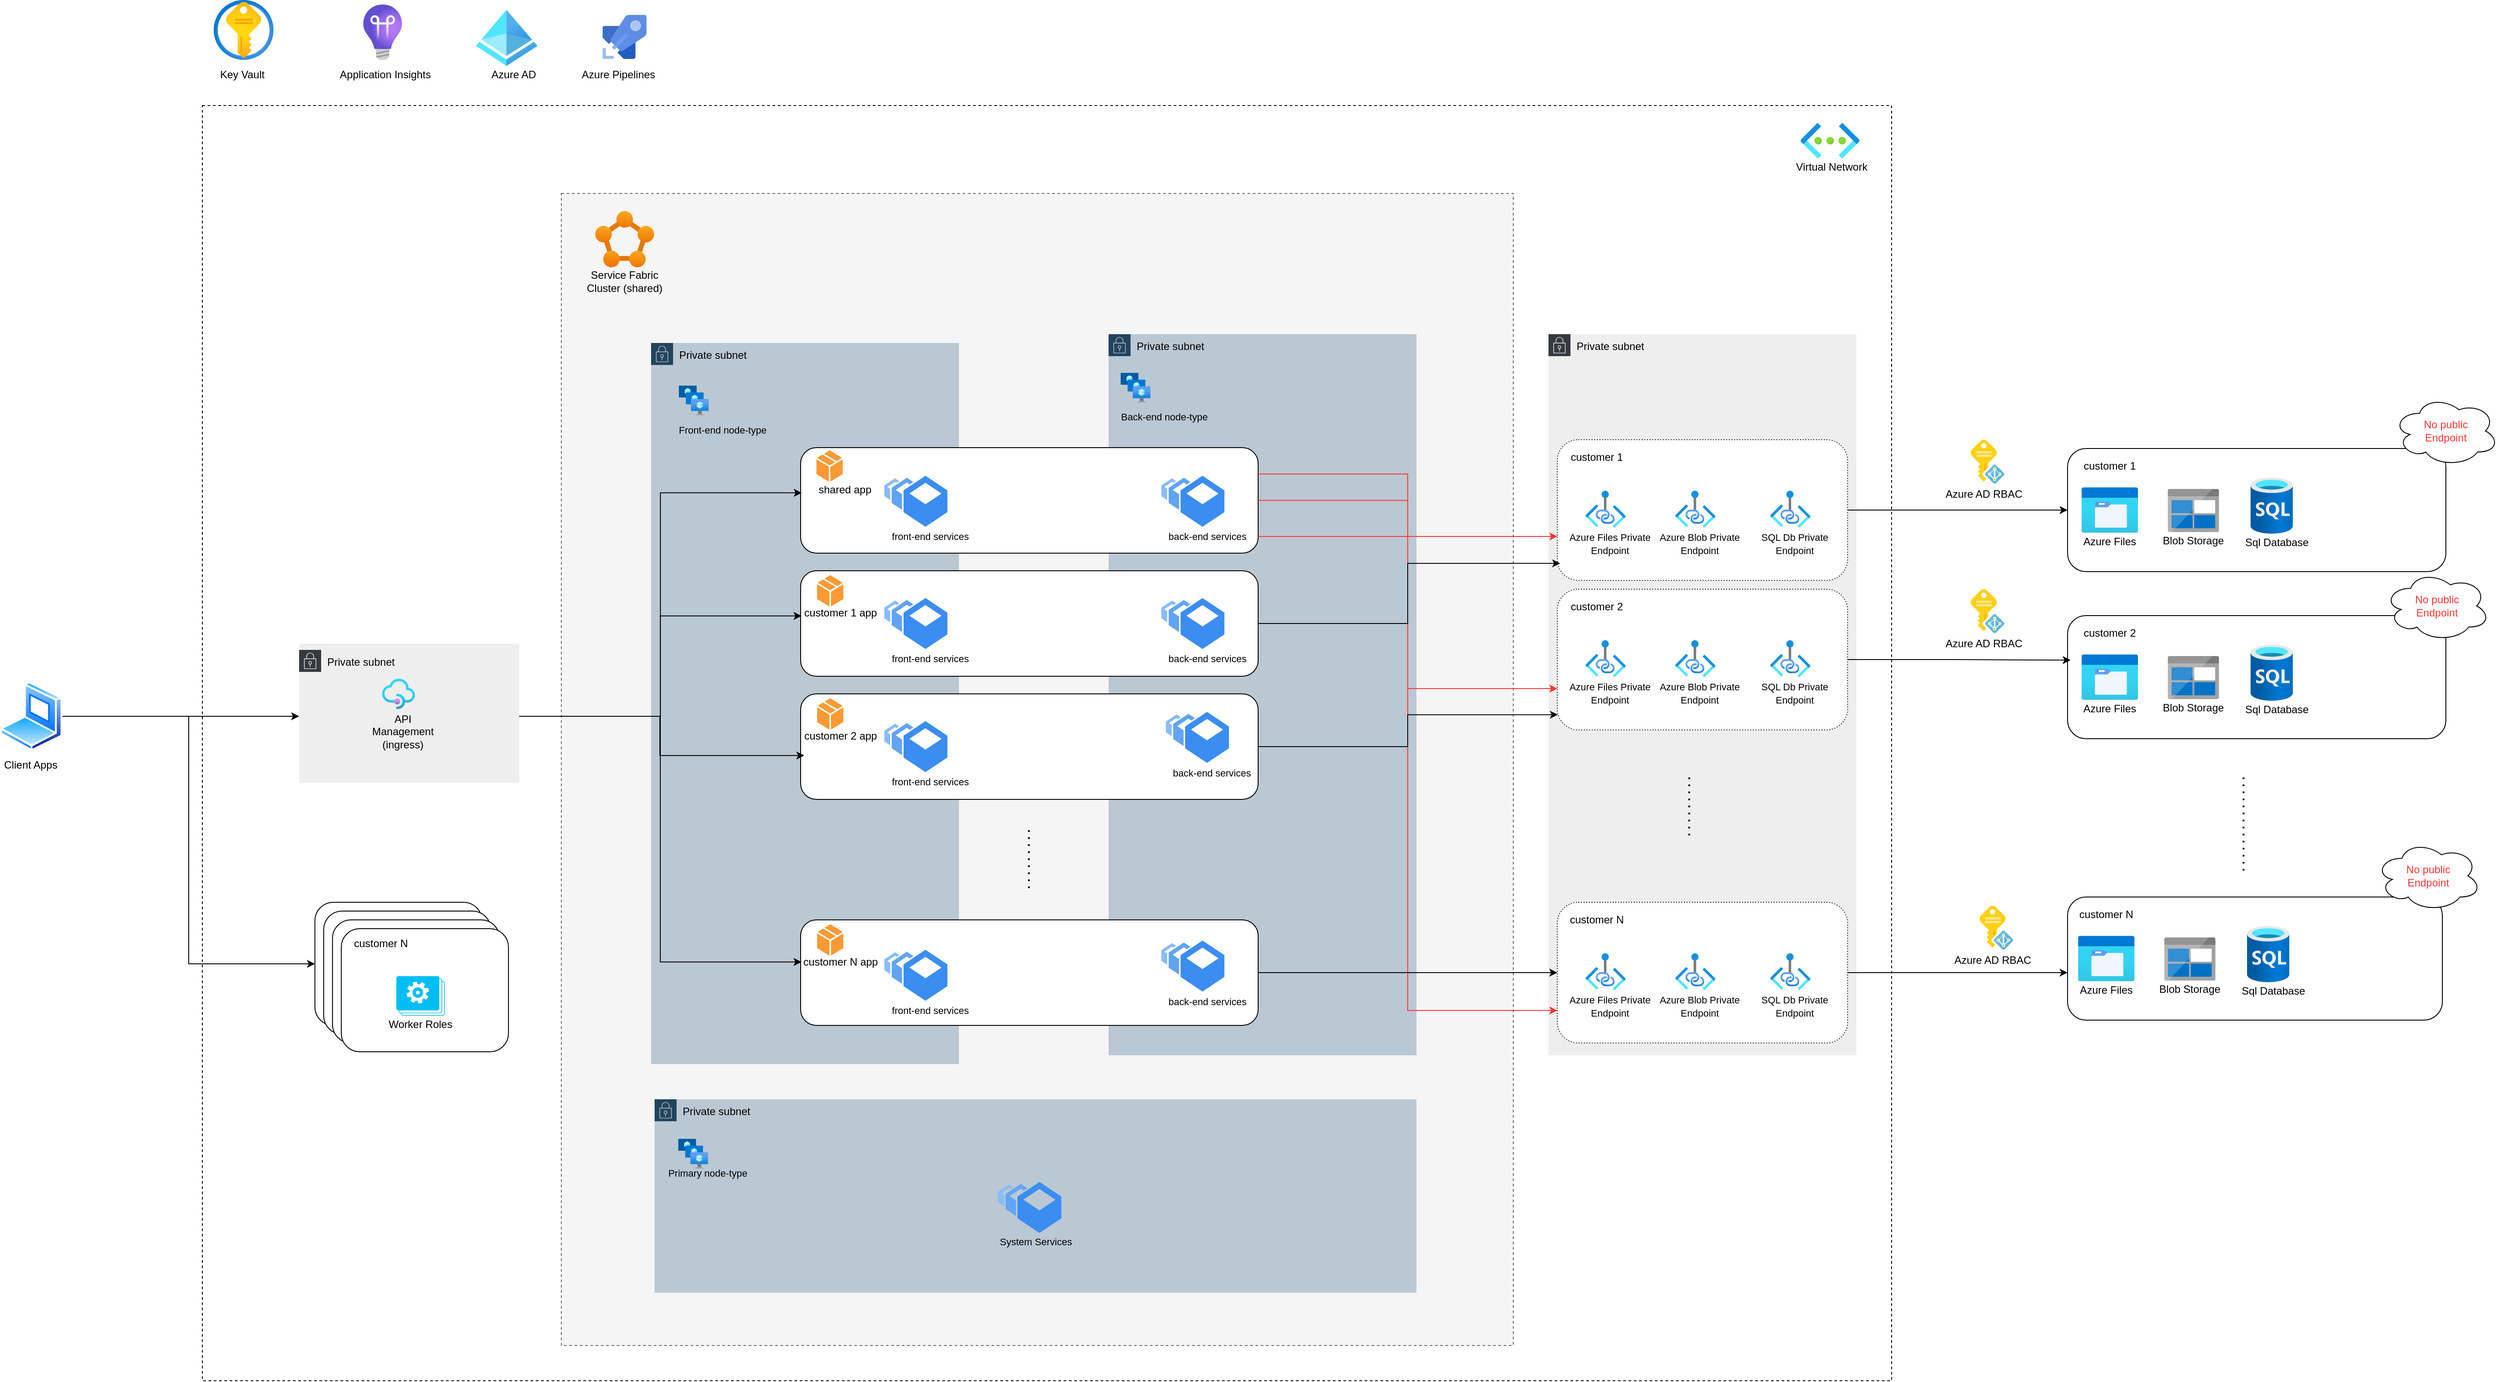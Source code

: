 <mxfile version="14.2.5" type="github">
  <diagram id="4QZvZbZm6D8ZqkDao2iP" name="Page-1">
    <mxGraphModel dx="2062" dy="2197" grid="1" gridSize="10" guides="1" tooltips="1" connect="1" arrows="1" fold="1" page="1" pageScale="1" pageWidth="850" pageHeight="1100" math="0" shadow="0">
      <root>
        <mxCell id="0" />
        <mxCell id="1" parent="0" />
        <mxCell id="j2AovLINqO8kEov4aPcL-131" value="" style="rounded=0;whiteSpace=wrap;html=1;dashed=1;" parent="1" vertex="1">
          <mxGeometry x="410" y="30" width="1920" height="1450" as="geometry" />
        </mxCell>
        <mxCell id="j2AovLINqO8kEov4aPcL-129" value="" style="rounded=0;whiteSpace=wrap;html=1;fillColor=#f5f5f5;strokeColor=#666666;fontColor=#333333;dashed=1;" parent="1" vertex="1">
          <mxGeometry x="818" y="130" width="1082" height="1310" as="geometry" />
        </mxCell>
        <mxCell id="j2AovLINqO8kEov4aPcL-118" value="Private subnet" style="points=[[0,0],[0.25,0],[0.5,0],[0.75,0],[1,0],[1,0.25],[1,0.5],[1,0.75],[1,1],[0.75,1],[0.5,1],[0.25,1],[0,1],[0,0.75],[0,0.5],[0,0.25]];outlineConnect=0;html=1;whiteSpace=wrap;fontSize=12;fontStyle=0;shape=mxgraph.aws4.group;grIcon=mxgraph.aws4.group_security_group;grStroke=0;strokeColor=#23445d;fillColor=#bac8d3;verticalAlign=top;align=left;spacingLeft=30;dashed=0;" parent="1" vertex="1">
          <mxGeometry x="1440" y="290" width="350" height="820" as="geometry" />
        </mxCell>
        <mxCell id="j2AovLINqO8kEov4aPcL-117" value="Private subnet" style="points=[[0,0],[0.25,0],[0.5,0],[0.75,0],[1,0],[1,0.25],[1,0.5],[1,0.75],[1,1],[0.75,1],[0.5,1],[0.25,1],[0,1],[0,0.75],[0,0.5],[0,0.25]];outlineConnect=0;html=1;whiteSpace=wrap;fontSize=12;fontStyle=0;shape=mxgraph.aws4.group;grIcon=mxgraph.aws4.group_security_group;grStroke=0;strokeColor=#23445d;fillColor=#bac8d3;verticalAlign=top;align=left;spacingLeft=30;dashed=0;" parent="1" vertex="1">
          <mxGeometry x="920" y="300" width="350" height="820" as="geometry" />
        </mxCell>
        <mxCell id="j2AovLINqO8kEov4aPcL-7" value="" style="aspect=fixed;html=1;points=[];align=center;image;fontSize=12;image=img/lib/azure2/security/Key_Vaults.svg;" parent="1" vertex="1">
          <mxGeometry x="422.89" y="-90" width="68" height="68" as="geometry" />
        </mxCell>
        <mxCell id="j2AovLINqO8kEov4aPcL-9" value="" style="aspect=fixed;html=1;points=[];align=center;image;fontSize=12;image=img/lib/azure2/devops/Application_Insights.svg;" parent="1" vertex="1">
          <mxGeometry x="592.89" y="-85" width="44" height="63" as="geometry" />
        </mxCell>
        <mxCell id="j2AovLINqO8kEov4aPcL-52" value="" style="group" parent="1" vertex="1" connectable="0">
          <mxGeometry x="830" y="150" width="120" height="90" as="geometry" />
        </mxCell>
        <mxCell id="j2AovLINqO8kEov4aPcL-1" value="" style="aspect=fixed;html=1;points=[];align=center;image;fontSize=12;image=img/lib/azure2/compute/Service_Fabric_Clusters.svg;" parent="j2AovLINqO8kEov4aPcL-52" vertex="1">
          <mxGeometry x="26.5" width="67" height="64" as="geometry" />
        </mxCell>
        <mxCell id="j2AovLINqO8kEov4aPcL-51" value="Service Fabric Cluster (shared)" style="text;html=1;strokeColor=none;fillColor=none;align=center;verticalAlign=middle;whiteSpace=wrap;rounded=0;" parent="j2AovLINqO8kEov4aPcL-52" vertex="1">
          <mxGeometry y="70" width="120" height="20" as="geometry" />
        </mxCell>
        <mxCell id="j2AovLINqO8kEov4aPcL-81" value="" style="group;dashed=1;" parent="1" vertex="1" connectable="0">
          <mxGeometry x="1090" y="419" width="520" height="120" as="geometry" />
        </mxCell>
        <mxCell id="j2AovLINqO8kEov4aPcL-72" value="" style="rounded=1;whiteSpace=wrap;html=1;" parent="j2AovLINqO8kEov4aPcL-81" vertex="1">
          <mxGeometry width="520" height="120" as="geometry" />
        </mxCell>
        <mxCell id="j2AovLINqO8kEov4aPcL-77" value="" style="html=1;aspect=fixed;strokeColor=none;shadow=0;align=center;verticalAlign=top;fillColor=#3B8DF1;shape=mxgraph.gcp2.bucket_scale" parent="j2AovLINqO8kEov4aPcL-81" vertex="1">
          <mxGeometry x="95.196" y="32" width="71.6" height="58" as="geometry" />
        </mxCell>
        <mxCell id="j2AovLINqO8kEov4aPcL-78" value="&lt;font style=&quot;font-size: 11px&quot;&gt;front-end services&lt;/font&gt;" style="text;html=1;strokeColor=none;fillColor=none;align=center;verticalAlign=middle;whiteSpace=wrap;rounded=0;fontSize=11;" parent="j2AovLINqO8kEov4aPcL-81" vertex="1">
          <mxGeometry x="89.996" y="91" width="115.143" height="20" as="geometry" />
        </mxCell>
        <mxCell id="j2AovLINqO8kEov4aPcL-73" value="" style="group" parent="j2AovLINqO8kEov4aPcL-81" vertex="1" connectable="0">
          <mxGeometry y="10" width="100" height="50" as="geometry" />
        </mxCell>
        <mxCell id="j2AovLINqO8kEov4aPcL-71" value="&lt;font style=&quot;font-size: 12px&quot;&gt;shared app&lt;/font&gt;" style="text;html=1;strokeColor=none;fillColor=none;align=center;verticalAlign=middle;whiteSpace=wrap;rounded=0;fontSize=12;" parent="j2AovLINqO8kEov4aPcL-73" vertex="1">
          <mxGeometry x="1.24" y="30.71" width="98.76" height="14.29" as="geometry" />
        </mxCell>
        <mxCell id="j2AovLINqO8kEov4aPcL-200" value="" style="verticalLabelPosition=bottom;html=1;verticalAlign=top;align=center;strokeColor=none;shape=mxgraph.azure.cloud_service_package_file;fillColor=#FF9933;" parent="j2AovLINqO8kEov4aPcL-81" vertex="1">
          <mxGeometry x="17.996" y="3" width="29.819" height="35.714" as="geometry" />
        </mxCell>
        <mxCell id="VV1KKHjdSfqsXgaiZ8ky-115" value="" style="html=1;aspect=fixed;strokeColor=none;shadow=0;align=center;verticalAlign=top;fillColor=#3B8DF1;shape=mxgraph.gcp2.bucket_scale" parent="j2AovLINqO8kEov4aPcL-81" vertex="1">
          <mxGeometry x="410.056" y="32" width="71.6" height="58" as="geometry" />
        </mxCell>
        <mxCell id="VV1KKHjdSfqsXgaiZ8ky-116" value="&lt;font style=&quot;font-size: 11px&quot;&gt;back-end services&lt;/font&gt;" style="text;html=1;strokeColor=none;fillColor=none;align=center;verticalAlign=middle;whiteSpace=wrap;rounded=0;fontSize=11;" parent="j2AovLINqO8kEov4aPcL-81" vertex="1">
          <mxGeometry x="404.856" y="91" width="115.143" height="20" as="geometry" />
        </mxCell>
        <mxCell id="j2AovLINqO8kEov4aPcL-83" value="" style="group;fontSize=11;" parent="1" vertex="1" connectable="0">
          <mxGeometry x="1090" y="559" width="520" height="120" as="geometry" />
        </mxCell>
        <mxCell id="j2AovLINqO8kEov4aPcL-84" value="" style="rounded=1;whiteSpace=wrap;html=1;" parent="j2AovLINqO8kEov4aPcL-83" vertex="1">
          <mxGeometry width="520" height="120" as="geometry" />
        </mxCell>
        <mxCell id="j2AovLINqO8kEov4aPcL-87" value="" style="group" parent="j2AovLINqO8kEov4aPcL-83" vertex="1" connectable="0">
          <mxGeometry y="10" width="90" height="50" as="geometry" />
        </mxCell>
        <mxCell id="j2AovLINqO8kEov4aPcL-88" value="" style="verticalLabelPosition=bottom;html=1;verticalAlign=top;align=center;strokeColor=none;shape=mxgraph.azure.cloud_service_package_file;fillColor=#FF9933;" parent="j2AovLINqO8kEov4aPcL-87" vertex="1">
          <mxGeometry x="18.716" y="-5" width="29.819" height="35.714" as="geometry" />
        </mxCell>
        <mxCell id="j2AovLINqO8kEov4aPcL-89" value="&lt;font style=&quot;font-size: 12px&quot;&gt;customer 1 app&lt;/font&gt;" style="text;html=1;strokeColor=none;fillColor=none;align=center;verticalAlign=middle;whiteSpace=wrap;rounded=0;fontSize=12;" parent="j2AovLINqO8kEov4aPcL-87" vertex="1">
          <mxGeometry x="1" y="30.71" width="89" height="14.29" as="geometry" />
        </mxCell>
        <mxCell id="VV1KKHjdSfqsXgaiZ8ky-117" value="" style="html=1;aspect=fixed;strokeColor=none;shadow=0;align=center;verticalAlign=top;fillColor=#3B8DF1;shape=mxgraph.gcp2.bucket_scale" parent="j2AovLINqO8kEov4aPcL-83" vertex="1">
          <mxGeometry x="95.196" y="31" width="71.6" height="58" as="geometry" />
        </mxCell>
        <mxCell id="VV1KKHjdSfqsXgaiZ8ky-118" value="&lt;font style=&quot;font-size: 11px&quot;&gt;front-end services&lt;/font&gt;" style="text;html=1;strokeColor=none;fillColor=none;align=center;verticalAlign=middle;whiteSpace=wrap;rounded=0;fontSize=11;" parent="j2AovLINqO8kEov4aPcL-83" vertex="1">
          <mxGeometry x="89.996" y="90" width="115.143" height="20" as="geometry" />
        </mxCell>
        <mxCell id="VV1KKHjdSfqsXgaiZ8ky-133" value="" style="html=1;aspect=fixed;strokeColor=none;shadow=0;align=center;verticalAlign=top;fillColor=#3B8DF1;shape=mxgraph.gcp2.bucket_scale" parent="j2AovLINqO8kEov4aPcL-83" vertex="1">
          <mxGeometry x="410.056" y="31" width="71.6" height="58" as="geometry" />
        </mxCell>
        <mxCell id="VV1KKHjdSfqsXgaiZ8ky-134" value="&lt;font style=&quot;font-size: 11px&quot;&gt;back-end services&lt;/font&gt;" style="text;html=1;strokeColor=none;fillColor=none;align=center;verticalAlign=middle;whiteSpace=wrap;rounded=0;fontSize=11;" parent="j2AovLINqO8kEov4aPcL-83" vertex="1">
          <mxGeometry x="404.856" y="90" width="115.143" height="20" as="geometry" />
        </mxCell>
        <mxCell id="j2AovLINqO8kEov4aPcL-98" value="" style="group;fontSize=11;" parent="1" vertex="1" connectable="0">
          <mxGeometry x="1090" y="699" width="525.139" height="120" as="geometry" />
        </mxCell>
        <mxCell id="j2AovLINqO8kEov4aPcL-99" value="" style="rounded=1;whiteSpace=wrap;html=1;" parent="j2AovLINqO8kEov4aPcL-98" vertex="1">
          <mxGeometry width="520" height="120" as="geometry" />
        </mxCell>
        <mxCell id="j2AovLINqO8kEov4aPcL-102" value="" style="group" parent="j2AovLINqO8kEov4aPcL-98" vertex="1" connectable="0">
          <mxGeometry y="10" width="90" height="50" as="geometry" />
        </mxCell>
        <mxCell id="j2AovLINqO8kEov4aPcL-103" value="" style="verticalLabelPosition=bottom;html=1;verticalAlign=top;align=center;strokeColor=none;shape=mxgraph.azure.cloud_service_package_file;fillColor=#FF9933;" parent="j2AovLINqO8kEov4aPcL-102" vertex="1">
          <mxGeometry x="18.716" y="-5" width="29.819" height="35.714" as="geometry" />
        </mxCell>
        <mxCell id="j2AovLINqO8kEov4aPcL-104" value="&lt;font style=&quot;font-size: 12px&quot;&gt;customer 2 app&lt;/font&gt;" style="text;html=1;strokeColor=none;fillColor=none;align=center;verticalAlign=middle;whiteSpace=wrap;rounded=0;fontSize=12;" parent="j2AovLINqO8kEov4aPcL-102" vertex="1">
          <mxGeometry x="1" y="30.71" width="89" height="14.29" as="geometry" />
        </mxCell>
        <mxCell id="VV1KKHjdSfqsXgaiZ8ky-119" value="" style="html=1;aspect=fixed;strokeColor=none;shadow=0;align=center;verticalAlign=top;fillColor=#3B8DF1;shape=mxgraph.gcp2.bucket_scale" parent="j2AovLINqO8kEov4aPcL-98" vertex="1">
          <mxGeometry x="95.196" y="31" width="71.6" height="58" as="geometry" />
        </mxCell>
        <mxCell id="VV1KKHjdSfqsXgaiZ8ky-120" value="&lt;font style=&quot;font-size: 11px&quot;&gt;front-end services&lt;/font&gt;" style="text;html=1;strokeColor=none;fillColor=none;align=center;verticalAlign=middle;whiteSpace=wrap;rounded=0;fontSize=11;" parent="j2AovLINqO8kEov4aPcL-98" vertex="1">
          <mxGeometry x="89.996" y="90" width="115.143" height="20" as="geometry" />
        </mxCell>
        <mxCell id="VV1KKHjdSfqsXgaiZ8ky-135" value="" style="html=1;aspect=fixed;strokeColor=none;shadow=0;align=center;verticalAlign=top;fillColor=#3B8DF1;shape=mxgraph.gcp2.bucket_scale" parent="j2AovLINqO8kEov4aPcL-98" vertex="1">
          <mxGeometry x="415.196" y="20.5" width="71.6" height="58" as="geometry" />
        </mxCell>
        <mxCell id="VV1KKHjdSfqsXgaiZ8ky-136" value="&lt;font style=&quot;font-size: 11px&quot;&gt;back-end services&lt;/font&gt;" style="text;html=1;strokeColor=none;fillColor=none;align=center;verticalAlign=middle;whiteSpace=wrap;rounded=0;fontSize=11;" parent="j2AovLINqO8kEov4aPcL-98" vertex="1">
          <mxGeometry x="409.996" y="79.5" width="115.143" height="20" as="geometry" />
        </mxCell>
        <mxCell id="j2AovLINqO8kEov4aPcL-105" value="" style="group" parent="1" vertex="1" connectable="0">
          <mxGeometry x="1090" y="956" width="520" height="120" as="geometry" />
        </mxCell>
        <mxCell id="j2AovLINqO8kEov4aPcL-106" value="" style="rounded=1;whiteSpace=wrap;html=1;" parent="j2AovLINqO8kEov4aPcL-105" vertex="1">
          <mxGeometry width="520" height="120" as="geometry" />
        </mxCell>
        <mxCell id="j2AovLINqO8kEov4aPcL-109" value="" style="group" parent="j2AovLINqO8kEov4aPcL-105" vertex="1" connectable="0">
          <mxGeometry y="10" width="90" height="50" as="geometry" />
        </mxCell>
        <mxCell id="j2AovLINqO8kEov4aPcL-110" value="" style="verticalLabelPosition=bottom;html=1;verticalAlign=top;align=center;strokeColor=none;shape=mxgraph.azure.cloud_service_package_file;fillColor=#FF9933;" parent="j2AovLINqO8kEov4aPcL-109" vertex="1">
          <mxGeometry x="18.716" y="-5" width="29.819" height="35.714" as="geometry" />
        </mxCell>
        <mxCell id="j2AovLINqO8kEov4aPcL-111" value="&lt;font style=&quot;font-size: 12px&quot;&gt;customer N app&lt;/font&gt;" style="text;html=1;strokeColor=none;fillColor=none;align=center;verticalAlign=middle;whiteSpace=wrap;rounded=0;fontSize=12;" parent="j2AovLINqO8kEov4aPcL-109" vertex="1">
          <mxGeometry x="1" y="30.71" width="89" height="14.29" as="geometry" />
        </mxCell>
        <mxCell id="VV1KKHjdSfqsXgaiZ8ky-131" value="" style="html=1;aspect=fixed;strokeColor=none;shadow=0;align=center;verticalAlign=top;fillColor=#3B8DF1;shape=mxgraph.gcp2.bucket_scale" parent="j2AovLINqO8kEov4aPcL-105" vertex="1">
          <mxGeometry x="95.196" y="34" width="71.6" height="58" as="geometry" />
        </mxCell>
        <mxCell id="VV1KKHjdSfqsXgaiZ8ky-132" value="&lt;font style=&quot;font-size: 11px&quot;&gt;front-end services&lt;/font&gt;" style="text;html=1;strokeColor=none;fillColor=none;align=center;verticalAlign=middle;whiteSpace=wrap;rounded=0;fontSize=11;" parent="j2AovLINqO8kEov4aPcL-105" vertex="1">
          <mxGeometry x="89.996" y="93" width="115.143" height="20" as="geometry" />
        </mxCell>
        <mxCell id="VV1KKHjdSfqsXgaiZ8ky-137" value="" style="html=1;aspect=fixed;strokeColor=none;shadow=0;align=center;verticalAlign=top;fillColor=#3B8DF1;shape=mxgraph.gcp2.bucket_scale" parent="j2AovLINqO8kEov4aPcL-105" vertex="1">
          <mxGeometry x="410.056" y="23.5" width="71.6" height="58" as="geometry" />
        </mxCell>
        <mxCell id="VV1KKHjdSfqsXgaiZ8ky-138" value="&lt;font style=&quot;font-size: 11px&quot;&gt;back-end services&lt;/font&gt;" style="text;html=1;strokeColor=none;fillColor=none;align=center;verticalAlign=middle;whiteSpace=wrap;rounded=0;fontSize=11;" parent="j2AovLINqO8kEov4aPcL-105" vertex="1">
          <mxGeometry x="404.856" y="82.5" width="115.143" height="20" as="geometry" />
        </mxCell>
        <mxCell id="j2AovLINqO8kEov4aPcL-119" value="" style="aspect=fixed;html=1;points=[];align=center;image;fontSize=12;image=img/lib/azure2/compute/VM_Scale_Sets.svg;" parent="1" vertex="1">
          <mxGeometry x="951.566" y="348.497" width="34" height="34" as="geometry" />
        </mxCell>
        <mxCell id="j2AovLINqO8kEov4aPcL-120" value="&lt;font style=&quot;font-size: 11px;&quot;&gt;Front-end node-type&lt;/font&gt;" style="text;html=1;strokeColor=none;fillColor=none;align=center;verticalAlign=middle;whiteSpace=wrap;rounded=0;fontSize=11;" parent="1" vertex="1">
          <mxGeometry x="937.885" y="385.783" width="127.233" height="25.714" as="geometry" />
        </mxCell>
        <mxCell id="j2AovLINqO8kEov4aPcL-121" value="" style="aspect=fixed;html=1;points=[];align=center;image;fontSize=12;image=img/lib/azure2/compute/VM_Scale_Sets.svg;" parent="1" vertex="1">
          <mxGeometry x="1453.676" y="333.997" width="34" height="34" as="geometry" />
        </mxCell>
        <mxCell id="j2AovLINqO8kEov4aPcL-122" value="&lt;font style=&quot;font-size: 11px;&quot;&gt;Back-end node-type&lt;/font&gt;" style="text;html=1;strokeColor=none;fillColor=none;align=center;verticalAlign=middle;whiteSpace=wrap;rounded=0;fontSize=11;" parent="1" vertex="1">
          <mxGeometry x="1439.995" y="371.283" width="127.233" height="25.714" as="geometry" />
        </mxCell>
        <mxCell id="j2AovLINqO8kEov4aPcL-125" value="" style="group;fillColor=#eeeeee;dashed=1;dashPattern=1 2;" parent="1" vertex="1" connectable="0">
          <mxGeometry x="520" y="642" width="250" height="151" as="geometry" />
        </mxCell>
        <mxCell id="j2AovLINqO8kEov4aPcL-123" value="Private subnet" style="points=[[0,0],[0.25,0],[0.5,0],[0.75,0],[1,0],[1,0.25],[1,0.5],[1,0.75],[1,1],[0.75,1],[0.5,1],[0.25,1],[0,1],[0,0.75],[0,0.5],[0,0.25]];outlineConnect=0;html=1;whiteSpace=wrap;fontSize=12;fontStyle=0;shape=mxgraph.aws4.group;grIcon=mxgraph.aws4.group_security_group;grStroke=0;strokeColor=#36393d;fillColor=#eeeeee;verticalAlign=top;align=left;spacingLeft=30;dashed=0;" parent="j2AovLINqO8kEov4aPcL-125" vertex="1">
          <mxGeometry y="7" width="250" height="151" as="geometry" />
        </mxCell>
        <mxCell id="j2AovLINqO8kEov4aPcL-5" value="" style="aspect=fixed;html=1;points=[];align=center;image;fontSize=12;image=img/lib/azure2/integration/API_Management_Services.svg;" parent="j2AovLINqO8kEov4aPcL-125" vertex="1">
          <mxGeometry x="94.203" y="39.737" width="37.433" height="34.554" as="geometry" />
        </mxCell>
        <mxCell id="j2AovLINqO8kEov4aPcL-124" value="API Management (ingress)" style="text;html=1;strokeColor=none;fillColor=none;align=center;verticalAlign=middle;whiteSpace=wrap;rounded=0;" parent="j2AovLINqO8kEov4aPcL-125" vertex="1">
          <mxGeometry x="81.522" y="92.189" width="72.464" height="15.895" as="geometry" />
        </mxCell>
        <mxCell id="j2AovLINqO8kEov4aPcL-126" value="Private subnet" style="points=[[0,0],[0.25,0],[0.5,0],[0.75,0],[1,0],[1,0.25],[1,0.5],[1,0.75],[1,1],[0.75,1],[0.5,1],[0.25,1],[0,1],[0,0.75],[0,0.5],[0,0.25]];outlineConnect=0;html=1;whiteSpace=wrap;fontSize=12;fontStyle=0;shape=mxgraph.aws4.group;grIcon=mxgraph.aws4.group_security_group;grStroke=0;strokeColor=#23445d;fillColor=#bac8d3;verticalAlign=top;align=left;spacingLeft=30;dashed=0;" parent="1" vertex="1">
          <mxGeometry x="924" y="1160" width="866" height="220" as="geometry" />
        </mxCell>
        <mxCell id="j2AovLINqO8kEov4aPcL-67" value="" style="html=1;aspect=fixed;strokeColor=none;shadow=0;align=center;verticalAlign=top;fillColor=#3B8DF1;shape=mxgraph.gcp2.bucket_scale" parent="1" vertex="1">
          <mxGeometry x="1314.7" y="1254" width="71.6" height="58" as="geometry" />
        </mxCell>
        <mxCell id="j2AovLINqO8kEov4aPcL-69" value="&lt;font style=&quot;font-size: 11px;&quot;&gt;System Services&lt;/font&gt;" style="text;html=1;strokeColor=none;fillColor=none;align=center;verticalAlign=middle;whiteSpace=wrap;rounded=0;fontSize=11;" parent="1" vertex="1">
          <mxGeometry x="1310.5" y="1312" width="93" height="20" as="geometry" />
        </mxCell>
        <mxCell id="j2AovLINqO8kEov4aPcL-61" value="" style="aspect=fixed;html=1;points=[];align=center;image;fontSize=12;image=img/lib/azure2/compute/VM_Scale_Sets.svg;" parent="1" vertex="1">
          <mxGeometry x="950.89" y="1205" width="34" height="34" as="geometry" />
        </mxCell>
        <mxCell id="j2AovLINqO8kEov4aPcL-62" value="&lt;font style=&quot;font-size: 11px;&quot;&gt;Primary node-type&lt;/font&gt;" style="text;html=1;strokeColor=none;fillColor=none;align=center;verticalAlign=middle;whiteSpace=wrap;rounded=0;fontSize=11;" parent="1" vertex="1">
          <mxGeometry x="937.89" y="1234" width="93" height="20" as="geometry" />
        </mxCell>
        <mxCell id="j2AovLINqO8kEov4aPcL-127" value="" style="endArrow=none;dashed=1;html=1;dashPattern=1 3;strokeWidth=2;" parent="1" edge="1">
          <mxGeometry width="50" height="50" relative="1" as="geometry">
            <mxPoint x="1349.41" y="920" as="sourcePoint" />
            <mxPoint x="1349.41" y="850" as="targetPoint" />
          </mxGeometry>
        </mxCell>
        <mxCell id="j2AovLINqO8kEov4aPcL-134" style="edgeStyle=orthogonalEdgeStyle;rounded=0;orthogonalLoop=1;jettySize=auto;html=1;entryX=0;entryY=0.75;entryDx=0;entryDy=0;" parent="1" source="j2AovLINqO8kEov4aPcL-123" target="j2AovLINqO8kEov4aPcL-71" edge="1">
          <mxGeometry relative="1" as="geometry" />
        </mxCell>
        <mxCell id="j2AovLINqO8kEov4aPcL-135" style="edgeStyle=orthogonalEdgeStyle;rounded=0;orthogonalLoop=1;jettySize=auto;html=1;entryX=0;entryY=0.75;entryDx=0;entryDy=0;" parent="1" source="j2AovLINqO8kEov4aPcL-123" target="j2AovLINqO8kEov4aPcL-89" edge="1">
          <mxGeometry relative="1" as="geometry" />
        </mxCell>
        <mxCell id="j2AovLINqO8kEov4aPcL-137" style="edgeStyle=orthogonalEdgeStyle;rounded=0;orthogonalLoop=1;jettySize=auto;html=1;entryX=0;entryY=0.5;entryDx=0;entryDy=0;" parent="1" source="j2AovLINqO8kEov4aPcL-123" target="j2AovLINqO8kEov4aPcL-111" edge="1">
          <mxGeometry relative="1" as="geometry" />
        </mxCell>
        <mxCell id="j2AovLINqO8kEov4aPcL-156" value="Key Vault" style="text;html=1;strokeColor=none;fillColor=none;align=center;verticalAlign=middle;whiteSpace=wrap;rounded=0;dashed=1;" parent="1" vertex="1">
          <mxGeometry x="417.89" y="-15" width="75" height="20" as="geometry" />
        </mxCell>
        <mxCell id="j2AovLINqO8kEov4aPcL-157" value="Application Insights" style="text;html=1;strokeColor=none;fillColor=none;align=center;verticalAlign=middle;whiteSpace=wrap;rounded=0;dashed=1;" parent="1" vertex="1">
          <mxGeometry x="562.89" y="-15" width="110" height="20" as="geometry" />
        </mxCell>
        <mxCell id="j2AovLINqO8kEov4aPcL-158" value="" style="aspect=fixed;html=1;points=[];align=center;image;fontSize=12;image=img/lib/azure2/identity/Azure_Active_Directory.svg;dashed=1;fillColor=#FF9933;" parent="1" vertex="1">
          <mxGeometry x="720.89" y="-79" width="70" height="64" as="geometry" />
        </mxCell>
        <mxCell id="j2AovLINqO8kEov4aPcL-159" value="Azure AD" style="text;html=1;strokeColor=none;fillColor=none;align=center;verticalAlign=middle;whiteSpace=wrap;rounded=0;dashed=1;" parent="1" vertex="1">
          <mxGeometry x="708.89" y="-15" width="110" height="20" as="geometry" />
        </mxCell>
        <mxCell id="j2AovLINqO8kEov4aPcL-160" style="edgeStyle=orthogonalEdgeStyle;rounded=0;orthogonalLoop=1;jettySize=auto;html=1;entryX=0.008;entryY=0.584;entryDx=0;entryDy=0;entryPerimeter=0;" parent="1" source="j2AovLINqO8kEov4aPcL-123" target="j2AovLINqO8kEov4aPcL-99" edge="1">
          <mxGeometry relative="1" as="geometry" />
        </mxCell>
        <mxCell id="j2AovLINqO8kEov4aPcL-162" style="edgeStyle=orthogonalEdgeStyle;rounded=0;orthogonalLoop=1;jettySize=auto;html=1;fontSize=12;" parent="1" source="j2AovLINqO8kEov4aPcL-161" target="j2AovLINqO8kEov4aPcL-123" edge="1">
          <mxGeometry relative="1" as="geometry" />
        </mxCell>
        <mxCell id="VV1KKHjdSfqsXgaiZ8ky-111" style="edgeStyle=orthogonalEdgeStyle;rounded=0;orthogonalLoop=1;jettySize=auto;html=1;entryX=0;entryY=0.5;entryDx=0;entryDy=0;" parent="1" source="j2AovLINqO8kEov4aPcL-161" target="VV1KKHjdSfqsXgaiZ8ky-54" edge="1">
          <mxGeometry relative="1" as="geometry" />
        </mxCell>
        <mxCell id="j2AovLINqO8kEov4aPcL-161" value="" style="aspect=fixed;perimeter=ellipsePerimeter;html=1;align=center;shadow=0;dashed=0;spacingTop=3;image;image=img/lib/active_directory/laptop_client.svg;fillColor=#FF9933;fontSize=12;" parent="1" vertex="1">
          <mxGeometry x="180" y="685" width="71.1" height="79" as="geometry" />
        </mxCell>
        <mxCell id="j2AovLINqO8kEov4aPcL-163" value="Client Apps" style="text;html=1;strokeColor=none;fillColor=none;align=center;verticalAlign=middle;whiteSpace=wrap;rounded=0;dashed=1;fontSize=12;" parent="1" vertex="1">
          <mxGeometry x="180" y="770" width="70" height="20" as="geometry" />
        </mxCell>
        <mxCell id="j2AovLINqO8kEov4aPcL-164" value="" style="aspect=fixed;html=1;points=[];align=center;image;fontSize=12;image=img/lib/mscae/Azure_Pipelines.svg;dashed=1;fillColor=#FF9933;" parent="1" vertex="1">
          <mxGeometry x="864.89" y="-73" width="50" height="50" as="geometry" />
        </mxCell>
        <mxCell id="j2AovLINqO8kEov4aPcL-165" value="Azure Pipelines" style="text;html=1;strokeColor=none;fillColor=none;align=center;verticalAlign=middle;whiteSpace=wrap;rounded=0;dashed=1;" parent="1" vertex="1">
          <mxGeometry x="827.89" y="-15" width="110" height="20" as="geometry" />
        </mxCell>
        <mxCell id="j2AovLINqO8kEov4aPcL-167" value="" style="group" parent="1" vertex="1" connectable="0">
          <mxGeometry x="2210" y="50" width="100" height="60" as="geometry" />
        </mxCell>
        <mxCell id="j2AovLINqO8kEov4aPcL-132" value="" style="aspect=fixed;html=1;points=[];align=center;image;fontSize=12;image=img/lib/azure2/networking/Virtual_Networks.svg;dashed=1;fillColor=#FF9933;" parent="j2AovLINqO8kEov4aPcL-167" vertex="1">
          <mxGeometry x="16.5" width="67" height="40" as="geometry" />
        </mxCell>
        <mxCell id="j2AovLINqO8kEov4aPcL-133" value="Virtual Network" style="text;html=1;strokeColor=none;fillColor=none;align=center;verticalAlign=middle;whiteSpace=wrap;rounded=0;dashed=1;" parent="j2AovLINqO8kEov4aPcL-167" vertex="1">
          <mxGeometry x="2" y="40" width="100" height="20" as="geometry" />
        </mxCell>
        <mxCell id="j2AovLINqO8kEov4aPcL-170" value="" style="endArrow=none;dashed=1;html=1;dashPattern=1 3;strokeWidth=2;fontSize=11;" parent="1" edge="1">
          <mxGeometry width="50" height="50" relative="1" as="geometry">
            <mxPoint x="2730" y="900" as="sourcePoint" />
            <mxPoint x="2730" y="793" as="targetPoint" />
          </mxGeometry>
        </mxCell>
        <mxCell id="VV1KKHjdSfqsXgaiZ8ky-62" value="" style="group" parent="1" vertex="1" connectable="0">
          <mxGeometry x="537.92" y="936" width="190" height="140" as="geometry" />
        </mxCell>
        <mxCell id="VV1KKHjdSfqsXgaiZ8ky-64" value="" style="group" parent="VV1KKHjdSfqsXgaiZ8ky-62" vertex="1" connectable="0">
          <mxGeometry width="190" height="140" as="geometry" />
        </mxCell>
        <mxCell id="VV1KKHjdSfqsXgaiZ8ky-54" value="" style="rounded=1;whiteSpace=wrap;html=1;" parent="VV1KKHjdSfqsXgaiZ8ky-64" vertex="1">
          <mxGeometry width="190" height="140" as="geometry" />
        </mxCell>
        <mxCell id="VV1KKHjdSfqsXgaiZ8ky-55" value="customer 1" style="text;html=1;strokeColor=none;fillColor=none;align=center;verticalAlign=middle;whiteSpace=wrap;rounded=0;" parent="VV1KKHjdSfqsXgaiZ8ky-64" vertex="1">
          <mxGeometry x="10" y="7" width="70" height="20" as="geometry" />
        </mxCell>
        <mxCell id="VV1KKHjdSfqsXgaiZ8ky-58" value="" style="group" parent="VV1KKHjdSfqsXgaiZ8ky-64" vertex="1" connectable="0">
          <mxGeometry x="50" y="54" width="80" height="65" as="geometry" />
        </mxCell>
        <mxCell id="VV1KKHjdSfqsXgaiZ8ky-59" value="" style="verticalLabelPosition=bottom;html=1;verticalAlign=top;align=center;strokeColor=none;fillColor=#00BEF2;shape=mxgraph.azure.worker_roles;" parent="VV1KKHjdSfqsXgaiZ8ky-58" vertex="1">
          <mxGeometry x="12.5" width="55.0" height="45" as="geometry" />
        </mxCell>
        <mxCell id="VV1KKHjdSfqsXgaiZ8ky-60" value="Worker Roles" style="text;html=1;strokeColor=none;fillColor=none;align=center;verticalAlign=middle;whiteSpace=wrap;rounded=0;" parent="VV1KKHjdSfqsXgaiZ8ky-58" vertex="1">
          <mxGeometry y="45" width="80" height="20" as="geometry" />
        </mxCell>
        <mxCell id="VV1KKHjdSfqsXgaiZ8ky-87" value="" style="group" parent="1" vertex="1" connectable="0">
          <mxGeometry x="547.92" y="946" width="190" height="140" as="geometry" />
        </mxCell>
        <mxCell id="VV1KKHjdSfqsXgaiZ8ky-88" value="" style="group" parent="VV1KKHjdSfqsXgaiZ8ky-87" vertex="1" connectable="0">
          <mxGeometry width="190" height="140" as="geometry" />
        </mxCell>
        <mxCell id="VV1KKHjdSfqsXgaiZ8ky-89" value="" style="rounded=1;whiteSpace=wrap;html=1;" parent="VV1KKHjdSfqsXgaiZ8ky-88" vertex="1">
          <mxGeometry width="190" height="140" as="geometry" />
        </mxCell>
        <mxCell id="VV1KKHjdSfqsXgaiZ8ky-90" value="customer 1" style="text;html=1;strokeColor=none;fillColor=none;align=center;verticalAlign=middle;whiteSpace=wrap;rounded=0;" parent="VV1KKHjdSfqsXgaiZ8ky-88" vertex="1">
          <mxGeometry x="10" y="7" width="70" height="20" as="geometry" />
        </mxCell>
        <mxCell id="VV1KKHjdSfqsXgaiZ8ky-91" value="" style="group" parent="VV1KKHjdSfqsXgaiZ8ky-88" vertex="1" connectable="0">
          <mxGeometry x="50" y="54" width="80" height="65" as="geometry" />
        </mxCell>
        <mxCell id="VV1KKHjdSfqsXgaiZ8ky-92" value="" style="verticalLabelPosition=bottom;html=1;verticalAlign=top;align=center;strokeColor=none;fillColor=#00BEF2;shape=mxgraph.azure.worker_roles;" parent="VV1KKHjdSfqsXgaiZ8ky-91" vertex="1">
          <mxGeometry x="12.5" width="55.0" height="45" as="geometry" />
        </mxCell>
        <mxCell id="VV1KKHjdSfqsXgaiZ8ky-93" value="Worker Roles" style="text;html=1;strokeColor=none;fillColor=none;align=center;verticalAlign=middle;whiteSpace=wrap;rounded=0;" parent="VV1KKHjdSfqsXgaiZ8ky-91" vertex="1">
          <mxGeometry y="45" width="80" height="20" as="geometry" />
        </mxCell>
        <mxCell id="VV1KKHjdSfqsXgaiZ8ky-94" value="" style="group" parent="1" vertex="1" connectable="0">
          <mxGeometry x="557.92" y="956" width="190" height="140" as="geometry" />
        </mxCell>
        <mxCell id="VV1KKHjdSfqsXgaiZ8ky-95" value="" style="group" parent="VV1KKHjdSfqsXgaiZ8ky-94" vertex="1" connectable="0">
          <mxGeometry width="190" height="140" as="geometry" />
        </mxCell>
        <mxCell id="VV1KKHjdSfqsXgaiZ8ky-96" value="" style="rounded=1;whiteSpace=wrap;html=1;" parent="VV1KKHjdSfqsXgaiZ8ky-95" vertex="1">
          <mxGeometry width="190" height="140" as="geometry" />
        </mxCell>
        <mxCell id="VV1KKHjdSfqsXgaiZ8ky-97" value="customer 1" style="text;html=1;strokeColor=none;fillColor=none;align=center;verticalAlign=middle;whiteSpace=wrap;rounded=0;" parent="VV1KKHjdSfqsXgaiZ8ky-95" vertex="1">
          <mxGeometry x="10" y="7" width="70" height="20" as="geometry" />
        </mxCell>
        <mxCell id="VV1KKHjdSfqsXgaiZ8ky-98" value="" style="group" parent="VV1KKHjdSfqsXgaiZ8ky-95" vertex="1" connectable="0">
          <mxGeometry x="50" y="54" width="80" height="65" as="geometry" />
        </mxCell>
        <mxCell id="VV1KKHjdSfqsXgaiZ8ky-99" value="" style="verticalLabelPosition=bottom;html=1;verticalAlign=top;align=center;strokeColor=none;fillColor=#00BEF2;shape=mxgraph.azure.worker_roles;" parent="VV1KKHjdSfqsXgaiZ8ky-98" vertex="1">
          <mxGeometry x="12.5" width="55.0" height="45" as="geometry" />
        </mxCell>
        <mxCell id="VV1KKHjdSfqsXgaiZ8ky-100" value="Worker Roles" style="text;html=1;strokeColor=none;fillColor=none;align=center;verticalAlign=middle;whiteSpace=wrap;rounded=0;" parent="VV1KKHjdSfqsXgaiZ8ky-98" vertex="1">
          <mxGeometry y="45" width="80" height="20" as="geometry" />
        </mxCell>
        <mxCell id="VV1KKHjdSfqsXgaiZ8ky-101" value="" style="group" parent="1" vertex="1" connectable="0">
          <mxGeometry x="567.92" y="966" width="190" height="140" as="geometry" />
        </mxCell>
        <mxCell id="VV1KKHjdSfqsXgaiZ8ky-102" value="" style="group" parent="VV1KKHjdSfqsXgaiZ8ky-101" vertex="1" connectable="0">
          <mxGeometry width="190" height="140" as="geometry" />
        </mxCell>
        <mxCell id="VV1KKHjdSfqsXgaiZ8ky-103" value="" style="rounded=1;whiteSpace=wrap;html=1;" parent="VV1KKHjdSfqsXgaiZ8ky-102" vertex="1">
          <mxGeometry width="190" height="140" as="geometry" />
        </mxCell>
        <mxCell id="VV1KKHjdSfqsXgaiZ8ky-104" value="customer N" style="text;html=1;strokeColor=none;fillColor=none;align=center;verticalAlign=middle;whiteSpace=wrap;rounded=0;" parent="VV1KKHjdSfqsXgaiZ8ky-102" vertex="1">
          <mxGeometry x="10" y="7" width="70" height="20" as="geometry" />
        </mxCell>
        <mxCell id="VV1KKHjdSfqsXgaiZ8ky-105" value="" style="group" parent="VV1KKHjdSfqsXgaiZ8ky-102" vertex="1" connectable="0">
          <mxGeometry x="50" y="54" width="80" height="65" as="geometry" />
        </mxCell>
        <mxCell id="VV1KKHjdSfqsXgaiZ8ky-106" value="" style="verticalLabelPosition=bottom;html=1;verticalAlign=top;align=center;strokeColor=none;fillColor=#00BEF2;shape=mxgraph.azure.worker_roles;" parent="VV1KKHjdSfqsXgaiZ8ky-105" vertex="1">
          <mxGeometry x="12.5" width="55.0" height="45" as="geometry" />
        </mxCell>
        <mxCell id="VV1KKHjdSfqsXgaiZ8ky-107" value="Worker Roles" style="text;html=1;strokeColor=none;fillColor=none;align=center;verticalAlign=middle;whiteSpace=wrap;rounded=0;" parent="VV1KKHjdSfqsXgaiZ8ky-105" vertex="1">
          <mxGeometry y="45" width="80" height="20" as="geometry" />
        </mxCell>
        <mxCell id="VV1KKHjdSfqsXgaiZ8ky-148" value="" style="group" parent="1" vertex="1" connectable="0">
          <mxGeometry x="2530" y="420" width="430" height="140" as="geometry" />
        </mxCell>
        <mxCell id="j2AovLINqO8kEov4aPcL-21" value="" style="rounded=1;whiteSpace=wrap;html=1;" parent="VV1KKHjdSfqsXgaiZ8ky-148" vertex="1">
          <mxGeometry width="430" height="140" as="geometry" />
        </mxCell>
        <mxCell id="j2AovLINqO8kEov4aPcL-14" value="" style="group" parent="VV1KKHjdSfqsXgaiZ8ky-148" vertex="1" connectable="0">
          <mxGeometry x="13" y="44" width="70" height="72" as="geometry" />
        </mxCell>
        <mxCell id="j2AovLINqO8kEov4aPcL-10" value="" style="aspect=fixed;html=1;points=[];align=center;image;fontSize=12;image=img/lib/azure2/general/Storage_Azure_Files.svg;" parent="j2AovLINqO8kEov4aPcL-14" vertex="1">
          <mxGeometry x="3" width="64" height="52" as="geometry" />
        </mxCell>
        <mxCell id="j2AovLINqO8kEov4aPcL-12" value="Azure Files" style="text;html=1;strokeColor=none;fillColor=none;align=center;verticalAlign=middle;whiteSpace=wrap;rounded=0;" parent="j2AovLINqO8kEov4aPcL-14" vertex="1">
          <mxGeometry y="52" width="70" height="20" as="geometry" />
        </mxCell>
        <mxCell id="j2AovLINqO8kEov4aPcL-13" style="edgeStyle=orthogonalEdgeStyle;rounded=0;orthogonalLoop=1;jettySize=auto;html=1;exitX=0.5;exitY=1;exitDx=0;exitDy=0;" parent="j2AovLINqO8kEov4aPcL-14" source="j2AovLINqO8kEov4aPcL-12" target="j2AovLINqO8kEov4aPcL-12" edge="1">
          <mxGeometry relative="1" as="geometry" />
        </mxCell>
        <mxCell id="j2AovLINqO8kEov4aPcL-16" value="" style="group" parent="VV1KKHjdSfqsXgaiZ8ky-148" vertex="1" connectable="0">
          <mxGeometry x="103" y="46" width="80" height="69" as="geometry" />
        </mxCell>
        <mxCell id="j2AovLINqO8kEov4aPcL-11" value="" style="aspect=fixed;html=1;points=[];align=center;image;fontSize=12;image=img/lib/mscae/BlobBlock.svg;" parent="j2AovLINqO8kEov4aPcL-16" vertex="1">
          <mxGeometry x="10.84" width="58.33" height="49" as="geometry" />
        </mxCell>
        <mxCell id="j2AovLINqO8kEov4aPcL-15" value="Blob Storage" style="text;html=1;strokeColor=none;fillColor=none;align=center;verticalAlign=middle;whiteSpace=wrap;rounded=0;" parent="j2AovLINqO8kEov4aPcL-16" vertex="1">
          <mxGeometry y="49" width="80" height="20" as="geometry" />
        </mxCell>
        <mxCell id="j2AovLINqO8kEov4aPcL-20" value="" style="group" parent="VV1KKHjdSfqsXgaiZ8ky-148" vertex="1" connectable="0">
          <mxGeometry x="198" y="33" width="80" height="84" as="geometry" />
        </mxCell>
        <mxCell id="j2AovLINqO8kEov4aPcL-8" value="" style="aspect=fixed;html=1;points=[];align=center;image;fontSize=12;image=img/lib/azure2/databases/SQL_Database.svg;" parent="j2AovLINqO8kEov4aPcL-20" vertex="1">
          <mxGeometry x="10" width="48" height="64" as="geometry" />
        </mxCell>
        <mxCell id="j2AovLINqO8kEov4aPcL-17" value="Sql Database" style="text;html=1;strokeColor=none;fillColor=none;align=center;verticalAlign=middle;whiteSpace=wrap;rounded=0;" parent="j2AovLINqO8kEov4aPcL-20" vertex="1">
          <mxGeometry y="64" width="80" height="20" as="geometry" />
        </mxCell>
        <mxCell id="j2AovLINqO8kEov4aPcL-22" value="customer 1" style="text;html=1;strokeColor=none;fillColor=none;align=center;verticalAlign=middle;whiteSpace=wrap;rounded=0;" parent="VV1KKHjdSfqsXgaiZ8ky-148" vertex="1">
          <mxGeometry x="13" y="10" width="70" height="20" as="geometry" />
        </mxCell>
        <mxCell id="VV1KKHjdSfqsXgaiZ8ky-149" value="" style="group" parent="1" vertex="1" connectable="0">
          <mxGeometry x="2530" y="610" width="430" height="140" as="geometry" />
        </mxCell>
        <mxCell id="j2AovLINqO8kEov4aPcL-25" value="" style="rounded=1;whiteSpace=wrap;html=1;" parent="VV1KKHjdSfqsXgaiZ8ky-149" vertex="1">
          <mxGeometry width="430" height="140" as="geometry" />
        </mxCell>
        <mxCell id="j2AovLINqO8kEov4aPcL-26" value="" style="group" parent="VV1KKHjdSfqsXgaiZ8ky-149" vertex="1" connectable="0">
          <mxGeometry x="13" y="44" width="70" height="72" as="geometry" />
        </mxCell>
        <mxCell id="j2AovLINqO8kEov4aPcL-27" value="" style="aspect=fixed;html=1;points=[];align=center;image;fontSize=12;image=img/lib/azure2/general/Storage_Azure_Files.svg;" parent="j2AovLINqO8kEov4aPcL-26" vertex="1">
          <mxGeometry x="3" width="64" height="52" as="geometry" />
        </mxCell>
        <mxCell id="j2AovLINqO8kEov4aPcL-28" value="Azure Files" style="text;html=1;strokeColor=none;fillColor=none;align=center;verticalAlign=middle;whiteSpace=wrap;rounded=0;" parent="j2AovLINqO8kEov4aPcL-26" vertex="1">
          <mxGeometry y="52" width="70" height="20" as="geometry" />
        </mxCell>
        <mxCell id="j2AovLINqO8kEov4aPcL-29" style="edgeStyle=orthogonalEdgeStyle;rounded=0;orthogonalLoop=1;jettySize=auto;html=1;exitX=0.5;exitY=1;exitDx=0;exitDy=0;" parent="j2AovLINqO8kEov4aPcL-26" source="j2AovLINqO8kEov4aPcL-28" target="j2AovLINqO8kEov4aPcL-28" edge="1">
          <mxGeometry relative="1" as="geometry" />
        </mxCell>
        <mxCell id="j2AovLINqO8kEov4aPcL-30" value="" style="group" parent="VV1KKHjdSfqsXgaiZ8ky-149" vertex="1" connectable="0">
          <mxGeometry x="103" y="46" width="80" height="69" as="geometry" />
        </mxCell>
        <mxCell id="j2AovLINqO8kEov4aPcL-31" value="" style="aspect=fixed;html=1;points=[];align=center;image;fontSize=12;image=img/lib/mscae/BlobBlock.svg;" parent="j2AovLINqO8kEov4aPcL-30" vertex="1">
          <mxGeometry x="10.84" width="58.33" height="49" as="geometry" />
        </mxCell>
        <mxCell id="j2AovLINqO8kEov4aPcL-32" value="Blob Storage" style="text;html=1;strokeColor=none;fillColor=none;align=center;verticalAlign=middle;whiteSpace=wrap;rounded=0;" parent="j2AovLINqO8kEov4aPcL-30" vertex="1">
          <mxGeometry y="49" width="80" height="20" as="geometry" />
        </mxCell>
        <mxCell id="j2AovLINqO8kEov4aPcL-33" value="" style="group" parent="VV1KKHjdSfqsXgaiZ8ky-149" vertex="1" connectable="0">
          <mxGeometry x="198" y="33" width="80" height="84" as="geometry" />
        </mxCell>
        <mxCell id="j2AovLINqO8kEov4aPcL-34" value="" style="aspect=fixed;html=1;points=[];align=center;image;fontSize=12;image=img/lib/azure2/databases/SQL_Database.svg;" parent="j2AovLINqO8kEov4aPcL-33" vertex="1">
          <mxGeometry x="10" width="48" height="64" as="geometry" />
        </mxCell>
        <mxCell id="j2AovLINqO8kEov4aPcL-35" value="Sql Database" style="text;html=1;strokeColor=none;fillColor=none;align=center;verticalAlign=middle;whiteSpace=wrap;rounded=0;" parent="j2AovLINqO8kEov4aPcL-33" vertex="1">
          <mxGeometry y="64" width="80" height="20" as="geometry" />
        </mxCell>
        <mxCell id="j2AovLINqO8kEov4aPcL-36" value="customer 2" style="text;html=1;strokeColor=none;fillColor=none;align=center;verticalAlign=middle;whiteSpace=wrap;rounded=0;" parent="VV1KKHjdSfqsXgaiZ8ky-149" vertex="1">
          <mxGeometry x="13" y="10" width="70" height="20" as="geometry" />
        </mxCell>
        <mxCell id="VV1KKHjdSfqsXgaiZ8ky-151" value="" style="group" parent="1" vertex="1" connectable="0">
          <mxGeometry x="2530" y="930" width="426" height="140" as="geometry" />
        </mxCell>
        <mxCell id="j2AovLINqO8kEov4aPcL-38" value="" style="rounded=1;whiteSpace=wrap;html=1;" parent="VV1KKHjdSfqsXgaiZ8ky-151" vertex="1">
          <mxGeometry width="426" height="140" as="geometry" />
        </mxCell>
        <mxCell id="VV1KKHjdSfqsXgaiZ8ky-150" value="" style="group" parent="VV1KKHjdSfqsXgaiZ8ky-151" vertex="1" connectable="0">
          <mxGeometry x="9" y="5" width="417" height="112" as="geometry" />
        </mxCell>
        <mxCell id="j2AovLINqO8kEov4aPcL-39" value="" style="group" parent="VV1KKHjdSfqsXgaiZ8ky-150" vertex="1" connectable="0">
          <mxGeometry y="39" width="70" height="72" as="geometry" />
        </mxCell>
        <mxCell id="j2AovLINqO8kEov4aPcL-40" value="" style="aspect=fixed;html=1;points=[];align=center;image;fontSize=12;image=img/lib/azure2/general/Storage_Azure_Files.svg;" parent="j2AovLINqO8kEov4aPcL-39" vertex="1">
          <mxGeometry x="3" width="64" height="52" as="geometry" />
        </mxCell>
        <mxCell id="j2AovLINqO8kEov4aPcL-41" value="Azure Files" style="text;html=1;strokeColor=none;fillColor=none;align=center;verticalAlign=middle;whiteSpace=wrap;rounded=0;" parent="j2AovLINqO8kEov4aPcL-39" vertex="1">
          <mxGeometry y="52" width="70" height="20" as="geometry" />
        </mxCell>
        <mxCell id="j2AovLINqO8kEov4aPcL-42" style="edgeStyle=orthogonalEdgeStyle;rounded=0;orthogonalLoop=1;jettySize=auto;html=1;exitX=0.5;exitY=1;exitDx=0;exitDy=0;" parent="j2AovLINqO8kEov4aPcL-39" source="j2AovLINqO8kEov4aPcL-41" target="j2AovLINqO8kEov4aPcL-41" edge="1">
          <mxGeometry relative="1" as="geometry" />
        </mxCell>
        <mxCell id="j2AovLINqO8kEov4aPcL-43" value="" style="group" parent="VV1KKHjdSfqsXgaiZ8ky-150" vertex="1" connectable="0">
          <mxGeometry x="90" y="41" width="80" height="69" as="geometry" />
        </mxCell>
        <mxCell id="j2AovLINqO8kEov4aPcL-44" value="" style="aspect=fixed;html=1;points=[];align=center;image;fontSize=12;image=img/lib/mscae/BlobBlock.svg;" parent="j2AovLINqO8kEov4aPcL-43" vertex="1">
          <mxGeometry x="10.84" width="58.33" height="49" as="geometry" />
        </mxCell>
        <mxCell id="j2AovLINqO8kEov4aPcL-45" value="Blob Storage" style="text;html=1;strokeColor=none;fillColor=none;align=center;verticalAlign=middle;whiteSpace=wrap;rounded=0;" parent="j2AovLINqO8kEov4aPcL-43" vertex="1">
          <mxGeometry y="49" width="80" height="20" as="geometry" />
        </mxCell>
        <mxCell id="j2AovLINqO8kEov4aPcL-46" value="" style="group" parent="VV1KKHjdSfqsXgaiZ8ky-150" vertex="1" connectable="0">
          <mxGeometry x="185" y="28" width="80" height="84" as="geometry" />
        </mxCell>
        <mxCell id="j2AovLINqO8kEov4aPcL-47" value="" style="aspect=fixed;html=1;points=[];align=center;image;fontSize=12;image=img/lib/azure2/databases/SQL_Database.svg;" parent="j2AovLINqO8kEov4aPcL-46" vertex="1">
          <mxGeometry x="10" width="48" height="64" as="geometry" />
        </mxCell>
        <mxCell id="j2AovLINqO8kEov4aPcL-48" value="Sql Database" style="text;html=1;strokeColor=none;fillColor=none;align=center;verticalAlign=middle;whiteSpace=wrap;rounded=0;" parent="j2AovLINqO8kEov4aPcL-46" vertex="1">
          <mxGeometry y="64" width="80" height="20" as="geometry" />
        </mxCell>
        <mxCell id="j2AovLINqO8kEov4aPcL-49" value="customer N" style="text;html=1;strokeColor=none;fillColor=none;align=center;verticalAlign=middle;whiteSpace=wrap;rounded=0;" parent="VV1KKHjdSfqsXgaiZ8ky-150" vertex="1">
          <mxGeometry y="5" width="70" height="20" as="geometry" />
        </mxCell>
        <mxCell id="VV1KKHjdSfqsXgaiZ8ky-152" value="Private subnet" style="points=[[0,0],[0.25,0],[0.5,0],[0.75,0],[1,0],[1,0.25],[1,0.5],[1,0.75],[1,1],[0.75,1],[0.5,1],[0.25,1],[0,1],[0,0.75],[0,0.5],[0,0.25]];outlineConnect=0;html=1;whiteSpace=wrap;fontSize=12;fontStyle=0;shape=mxgraph.aws4.group;grIcon=mxgraph.aws4.group_security_group;grStroke=0;strokeColor=#36393d;fillColor=#eeeeee;verticalAlign=top;align=left;spacingLeft=30;dashed=0;" parent="1" vertex="1">
          <mxGeometry x="1940" y="290" width="350" height="820" as="geometry" />
        </mxCell>
        <mxCell id="VV1KKHjdSfqsXgaiZ8ky-168" value="" style="group" parent="1" vertex="1" connectable="0">
          <mxGeometry x="1950" y="936" width="330" height="160" as="geometry" />
        </mxCell>
        <mxCell id="VV1KKHjdSfqsXgaiZ8ky-156" value="" style="rounded=1;whiteSpace=wrap;html=1;dashed=1;dashPattern=1 2;" parent="VV1KKHjdSfqsXgaiZ8ky-168" vertex="1">
          <mxGeometry width="330" height="160" as="geometry" />
        </mxCell>
        <mxCell id="VV1KKHjdSfqsXgaiZ8ky-159" value="" style="group" parent="VV1KKHjdSfqsXgaiZ8ky-168" vertex="1" connectable="0">
          <mxGeometry y="58" width="120" height="70" as="geometry" />
        </mxCell>
        <mxCell id="VV1KKHjdSfqsXgaiZ8ky-153" value="" style="aspect=fixed;html=1;points=[];align=center;image;fontSize=12;image=img/lib/azure2/networking/Private_Link.svg;dashed=1;dashPattern=1 2;" parent="VV1KKHjdSfqsXgaiZ8ky-159" vertex="1">
          <mxGeometry x="32" width="45.82" height="42" as="geometry" />
        </mxCell>
        <mxCell id="VV1KKHjdSfqsXgaiZ8ky-157" value="&lt;font style=&quot;font-size: 11px&quot;&gt;Azure Files Private Endpoint&lt;/font&gt;" style="text;html=1;strokeColor=none;fillColor=none;align=center;verticalAlign=middle;whiteSpace=wrap;rounded=0;" parent="VV1KKHjdSfqsXgaiZ8ky-159" vertex="1">
          <mxGeometry y="50" width="120" height="20" as="geometry" />
        </mxCell>
        <mxCell id="VV1KKHjdSfqsXgaiZ8ky-160" value="" style="group" parent="VV1KKHjdSfqsXgaiZ8ky-168" vertex="1" connectable="0">
          <mxGeometry x="102" y="58" width="120" height="70" as="geometry" />
        </mxCell>
        <mxCell id="VV1KKHjdSfqsXgaiZ8ky-161" value="" style="aspect=fixed;html=1;points=[];align=center;image;fontSize=12;image=img/lib/azure2/networking/Private_Link.svg;dashed=1;dashPattern=1 2;" parent="VV1KKHjdSfqsXgaiZ8ky-160" vertex="1">
          <mxGeometry x="32" width="45.82" height="42" as="geometry" />
        </mxCell>
        <mxCell id="VV1KKHjdSfqsXgaiZ8ky-162" value="&lt;font style=&quot;font-size: 11px&quot;&gt;Azure Blob Private Endpoint&lt;/font&gt;" style="text;html=1;strokeColor=none;fillColor=none;align=center;verticalAlign=middle;whiteSpace=wrap;rounded=0;" parent="VV1KKHjdSfqsXgaiZ8ky-160" vertex="1">
          <mxGeometry y="50" width="120" height="20" as="geometry" />
        </mxCell>
        <mxCell id="VV1KKHjdSfqsXgaiZ8ky-163" value="" style="group" parent="VV1KKHjdSfqsXgaiZ8ky-168" vertex="1" connectable="0">
          <mxGeometry x="210" y="58" width="120" height="70" as="geometry" />
        </mxCell>
        <mxCell id="VV1KKHjdSfqsXgaiZ8ky-164" value="" style="aspect=fixed;html=1;points=[];align=center;image;fontSize=12;image=img/lib/azure2/networking/Private_Link.svg;dashed=1;dashPattern=1 2;" parent="VV1KKHjdSfqsXgaiZ8ky-163" vertex="1">
          <mxGeometry x="32" width="45.82" height="42" as="geometry" />
        </mxCell>
        <mxCell id="VV1KKHjdSfqsXgaiZ8ky-165" value="&lt;font style=&quot;font-size: 11px&quot;&gt;SQL Db Private Endpoint&lt;/font&gt;" style="text;html=1;strokeColor=none;fillColor=none;align=center;verticalAlign=middle;whiteSpace=wrap;rounded=0;" parent="VV1KKHjdSfqsXgaiZ8ky-163" vertex="1">
          <mxGeometry y="50" width="120" height="20" as="geometry" />
        </mxCell>
        <mxCell id="VV1KKHjdSfqsXgaiZ8ky-166" value="customer N" style="text;html=1;strokeColor=none;fillColor=none;align=center;verticalAlign=middle;whiteSpace=wrap;rounded=0;" parent="VV1KKHjdSfqsXgaiZ8ky-168" vertex="1">
          <mxGeometry x="10" y="10" width="70" height="20" as="geometry" />
        </mxCell>
        <mxCell id="VV1KKHjdSfqsXgaiZ8ky-169" value="" style="group" parent="1" vertex="1" connectable="0">
          <mxGeometry x="1950" y="410" width="330" height="160" as="geometry" />
        </mxCell>
        <mxCell id="VV1KKHjdSfqsXgaiZ8ky-170" value="" style="rounded=1;whiteSpace=wrap;html=1;dashed=1;dashPattern=1 2;" parent="VV1KKHjdSfqsXgaiZ8ky-169" vertex="1">
          <mxGeometry width="330" height="160" as="geometry" />
        </mxCell>
        <mxCell id="VV1KKHjdSfqsXgaiZ8ky-171" value="" style="group" parent="VV1KKHjdSfqsXgaiZ8ky-169" vertex="1" connectable="0">
          <mxGeometry y="58" width="120" height="70" as="geometry" />
        </mxCell>
        <mxCell id="VV1KKHjdSfqsXgaiZ8ky-172" value="" style="aspect=fixed;html=1;points=[];align=center;image;fontSize=12;image=img/lib/azure2/networking/Private_Link.svg;dashed=1;dashPattern=1 2;" parent="VV1KKHjdSfqsXgaiZ8ky-171" vertex="1">
          <mxGeometry x="32" width="45.82" height="42" as="geometry" />
        </mxCell>
        <mxCell id="VV1KKHjdSfqsXgaiZ8ky-173" value="&lt;font style=&quot;font-size: 11px&quot;&gt;Azure Files Private Endpoint&lt;/font&gt;" style="text;html=1;strokeColor=none;fillColor=none;align=center;verticalAlign=middle;whiteSpace=wrap;rounded=0;" parent="VV1KKHjdSfqsXgaiZ8ky-171" vertex="1">
          <mxGeometry y="50" width="120" height="20" as="geometry" />
        </mxCell>
        <mxCell id="VV1KKHjdSfqsXgaiZ8ky-174" value="" style="group" parent="VV1KKHjdSfqsXgaiZ8ky-169" vertex="1" connectable="0">
          <mxGeometry x="102" y="58" width="120" height="70" as="geometry" />
        </mxCell>
        <mxCell id="VV1KKHjdSfqsXgaiZ8ky-175" value="" style="aspect=fixed;html=1;points=[];align=center;image;fontSize=12;image=img/lib/azure2/networking/Private_Link.svg;dashed=1;dashPattern=1 2;" parent="VV1KKHjdSfqsXgaiZ8ky-174" vertex="1">
          <mxGeometry x="32" width="45.82" height="42" as="geometry" />
        </mxCell>
        <mxCell id="VV1KKHjdSfqsXgaiZ8ky-176" value="&lt;font style=&quot;font-size: 11px&quot;&gt;Azure Blob Private Endpoint&lt;/font&gt;" style="text;html=1;strokeColor=none;fillColor=none;align=center;verticalAlign=middle;whiteSpace=wrap;rounded=0;" parent="VV1KKHjdSfqsXgaiZ8ky-174" vertex="1">
          <mxGeometry y="50" width="120" height="20" as="geometry" />
        </mxCell>
        <mxCell id="VV1KKHjdSfqsXgaiZ8ky-177" value="" style="group" parent="VV1KKHjdSfqsXgaiZ8ky-169" vertex="1" connectable="0">
          <mxGeometry x="210" y="58" width="120" height="70" as="geometry" />
        </mxCell>
        <mxCell id="VV1KKHjdSfqsXgaiZ8ky-178" value="" style="aspect=fixed;html=1;points=[];align=center;image;fontSize=12;image=img/lib/azure2/networking/Private_Link.svg;dashed=1;dashPattern=1 2;" parent="VV1KKHjdSfqsXgaiZ8ky-177" vertex="1">
          <mxGeometry x="32" width="45.82" height="42" as="geometry" />
        </mxCell>
        <mxCell id="VV1KKHjdSfqsXgaiZ8ky-179" value="&lt;font style=&quot;font-size: 11px&quot;&gt;SQL Db Private Endpoint&lt;/font&gt;" style="text;html=1;strokeColor=none;fillColor=none;align=center;verticalAlign=middle;whiteSpace=wrap;rounded=0;" parent="VV1KKHjdSfqsXgaiZ8ky-177" vertex="1">
          <mxGeometry y="50" width="120" height="20" as="geometry" />
        </mxCell>
        <mxCell id="VV1KKHjdSfqsXgaiZ8ky-180" value="customer 1" style="text;html=1;strokeColor=none;fillColor=none;align=center;verticalAlign=middle;whiteSpace=wrap;rounded=0;" parent="VV1KKHjdSfqsXgaiZ8ky-169" vertex="1">
          <mxGeometry x="10" y="10" width="70" height="20" as="geometry" />
        </mxCell>
        <mxCell id="VV1KKHjdSfqsXgaiZ8ky-181" value="" style="group" parent="1" vertex="1" connectable="0">
          <mxGeometry x="1950" y="580" width="330" height="160" as="geometry" />
        </mxCell>
        <mxCell id="VV1KKHjdSfqsXgaiZ8ky-182" value="" style="rounded=1;whiteSpace=wrap;html=1;dashed=1;dashPattern=1 2;" parent="VV1KKHjdSfqsXgaiZ8ky-181" vertex="1">
          <mxGeometry width="330" height="160" as="geometry" />
        </mxCell>
        <mxCell id="VV1KKHjdSfqsXgaiZ8ky-183" value="" style="group" parent="VV1KKHjdSfqsXgaiZ8ky-181" vertex="1" connectable="0">
          <mxGeometry y="58" width="120" height="70" as="geometry" />
        </mxCell>
        <mxCell id="VV1KKHjdSfqsXgaiZ8ky-184" value="" style="aspect=fixed;html=1;points=[];align=center;image;fontSize=12;image=img/lib/azure2/networking/Private_Link.svg;dashed=1;dashPattern=1 2;" parent="VV1KKHjdSfqsXgaiZ8ky-183" vertex="1">
          <mxGeometry x="32" width="45.82" height="42" as="geometry" />
        </mxCell>
        <mxCell id="VV1KKHjdSfqsXgaiZ8ky-185" value="&lt;font style=&quot;font-size: 11px&quot;&gt;Azure Files Private Endpoint&lt;/font&gt;" style="text;html=1;strokeColor=none;fillColor=none;align=center;verticalAlign=middle;whiteSpace=wrap;rounded=0;" parent="VV1KKHjdSfqsXgaiZ8ky-183" vertex="1">
          <mxGeometry y="50" width="120" height="20" as="geometry" />
        </mxCell>
        <mxCell id="VV1KKHjdSfqsXgaiZ8ky-186" value="" style="group" parent="VV1KKHjdSfqsXgaiZ8ky-181" vertex="1" connectable="0">
          <mxGeometry x="102" y="58" width="120" height="70" as="geometry" />
        </mxCell>
        <mxCell id="VV1KKHjdSfqsXgaiZ8ky-187" value="" style="aspect=fixed;html=1;points=[];align=center;image;fontSize=12;image=img/lib/azure2/networking/Private_Link.svg;dashed=1;dashPattern=1 2;" parent="VV1KKHjdSfqsXgaiZ8ky-186" vertex="1">
          <mxGeometry x="32" width="45.82" height="42" as="geometry" />
        </mxCell>
        <mxCell id="VV1KKHjdSfqsXgaiZ8ky-188" value="&lt;font style=&quot;font-size: 11px&quot;&gt;Azure Blob Private Endpoint&lt;/font&gt;" style="text;html=1;strokeColor=none;fillColor=none;align=center;verticalAlign=middle;whiteSpace=wrap;rounded=0;" parent="VV1KKHjdSfqsXgaiZ8ky-186" vertex="1">
          <mxGeometry y="50" width="120" height="20" as="geometry" />
        </mxCell>
        <mxCell id="VV1KKHjdSfqsXgaiZ8ky-189" value="" style="group" parent="VV1KKHjdSfqsXgaiZ8ky-181" vertex="1" connectable="0">
          <mxGeometry x="210" y="58" width="120" height="70" as="geometry" />
        </mxCell>
        <mxCell id="VV1KKHjdSfqsXgaiZ8ky-190" value="" style="aspect=fixed;html=1;points=[];align=center;image;fontSize=12;image=img/lib/azure2/networking/Private_Link.svg;dashed=1;dashPattern=1 2;" parent="VV1KKHjdSfqsXgaiZ8ky-189" vertex="1">
          <mxGeometry x="32" width="45.82" height="42" as="geometry" />
        </mxCell>
        <mxCell id="VV1KKHjdSfqsXgaiZ8ky-191" value="&lt;font style=&quot;font-size: 11px&quot;&gt;SQL Db Private Endpoint&lt;/font&gt;" style="text;html=1;strokeColor=none;fillColor=none;align=center;verticalAlign=middle;whiteSpace=wrap;rounded=0;" parent="VV1KKHjdSfqsXgaiZ8ky-189" vertex="1">
          <mxGeometry y="50" width="120" height="20" as="geometry" />
        </mxCell>
        <mxCell id="VV1KKHjdSfqsXgaiZ8ky-192" value="customer 2" style="text;html=1;strokeColor=none;fillColor=none;align=center;verticalAlign=middle;whiteSpace=wrap;rounded=0;" parent="VV1KKHjdSfqsXgaiZ8ky-181" vertex="1">
          <mxGeometry x="10" y="10" width="70" height="20" as="geometry" />
        </mxCell>
        <mxCell id="VV1KKHjdSfqsXgaiZ8ky-193" value="" style="endArrow=none;dashed=1;html=1;dashPattern=1 3;strokeWidth=2;fontSize=11;" parent="1" edge="1">
          <mxGeometry width="50" height="50" relative="1" as="geometry">
            <mxPoint x="2100" y="860" as="sourcePoint" />
            <mxPoint x="2100" y="790" as="targetPoint" />
          </mxGeometry>
        </mxCell>
        <mxCell id="VV1KKHjdSfqsXgaiZ8ky-197" style="edgeStyle=orthogonalEdgeStyle;rounded=0;orthogonalLoop=1;jettySize=auto;html=1;strokeColor=#FF3333;" parent="1" source="VV1KKHjdSfqsXgaiZ8ky-116" edge="1">
          <mxGeometry relative="1" as="geometry">
            <mxPoint x="1950" y="520" as="targetPoint" />
          </mxGeometry>
        </mxCell>
        <mxCell id="VV1KKHjdSfqsXgaiZ8ky-200" style="edgeStyle=orthogonalEdgeStyle;rounded=0;orthogonalLoop=1;jettySize=auto;html=1;entryX=0;entryY=0.25;entryDx=0;entryDy=0;strokeColor=#FF3333;" parent="1" source="j2AovLINqO8kEov4aPcL-72" target="VV1KKHjdSfqsXgaiZ8ky-185" edge="1">
          <mxGeometry relative="1" as="geometry" />
        </mxCell>
        <mxCell id="VV1KKHjdSfqsXgaiZ8ky-201" style="edgeStyle=orthogonalEdgeStyle;rounded=0;orthogonalLoop=1;jettySize=auto;html=1;exitX=1;exitY=0.25;exitDx=0;exitDy=0;entryX=0;entryY=0.75;entryDx=0;entryDy=0;strokeColor=#FF3333;" parent="1" source="j2AovLINqO8kEov4aPcL-72" target="VV1KKHjdSfqsXgaiZ8ky-157" edge="1">
          <mxGeometry relative="1" as="geometry" />
        </mxCell>
        <mxCell id="VV1KKHjdSfqsXgaiZ8ky-203" style="edgeStyle=orthogonalEdgeStyle;rounded=0;orthogonalLoop=1;jettySize=auto;html=1;entryX=0.002;entryY=0.892;entryDx=0;entryDy=0;entryPerimeter=0;" parent="1" source="j2AovLINqO8kEov4aPcL-99" target="VV1KKHjdSfqsXgaiZ8ky-182" edge="1">
          <mxGeometry relative="1" as="geometry" />
        </mxCell>
        <mxCell id="VV1KKHjdSfqsXgaiZ8ky-204" style="edgeStyle=orthogonalEdgeStyle;rounded=0;orthogonalLoop=1;jettySize=auto;html=1;" parent="1" source="j2AovLINqO8kEov4aPcL-106" target="VV1KKHjdSfqsXgaiZ8ky-156" edge="1">
          <mxGeometry relative="1" as="geometry" />
        </mxCell>
        <mxCell id="VV1KKHjdSfqsXgaiZ8ky-205" style="edgeStyle=orthogonalEdgeStyle;rounded=0;orthogonalLoop=1;jettySize=auto;html=1;entryX=0.01;entryY=0.879;entryDx=0;entryDy=0;entryPerimeter=0;" parent="1" source="j2AovLINqO8kEov4aPcL-84" target="VV1KKHjdSfqsXgaiZ8ky-170" edge="1">
          <mxGeometry relative="1" as="geometry" />
        </mxCell>
        <mxCell id="VV1KKHjdSfqsXgaiZ8ky-206" style="edgeStyle=orthogonalEdgeStyle;rounded=0;orthogonalLoop=1;jettySize=auto;html=1;entryX=0;entryY=0.5;entryDx=0;entryDy=0;" parent="1" source="VV1KKHjdSfqsXgaiZ8ky-170" target="j2AovLINqO8kEov4aPcL-21" edge="1">
          <mxGeometry relative="1" as="geometry" />
        </mxCell>
        <mxCell id="VV1KKHjdSfqsXgaiZ8ky-207" style="edgeStyle=orthogonalEdgeStyle;rounded=0;orthogonalLoop=1;jettySize=auto;html=1;entryX=0.008;entryY=0.362;entryDx=0;entryDy=0;entryPerimeter=0;" parent="1" source="VV1KKHjdSfqsXgaiZ8ky-182" target="j2AovLINqO8kEov4aPcL-25" edge="1">
          <mxGeometry relative="1" as="geometry" />
        </mxCell>
        <mxCell id="VV1KKHjdSfqsXgaiZ8ky-208" style="edgeStyle=orthogonalEdgeStyle;rounded=0;orthogonalLoop=1;jettySize=auto;html=1;entryX=0;entryY=0.614;entryDx=0;entryDy=0;entryPerimeter=0;" parent="1" source="VV1KKHjdSfqsXgaiZ8ky-156" target="j2AovLINqO8kEov4aPcL-38" edge="1">
          <mxGeometry relative="1" as="geometry" />
        </mxCell>
        <mxCell id="sL5MsBTYCITM2_1tRJ7Z-1" value="" style="ellipse;shape=cloud;whiteSpace=wrap;html=1;" vertex="1" parent="1">
          <mxGeometry x="2900" y="360" width="120" height="80" as="geometry" />
        </mxCell>
        <mxCell id="sL5MsBTYCITM2_1tRJ7Z-2" value="No public Endpoint" style="text;html=1;strokeColor=none;fillColor=none;align=center;verticalAlign=middle;whiteSpace=wrap;rounded=0;fontColor=#FF3333;" vertex="1" parent="1">
          <mxGeometry x="2930" y="390" width="60" height="20" as="geometry" />
        </mxCell>
        <mxCell id="sL5MsBTYCITM2_1tRJ7Z-3" value="" style="ellipse;shape=cloud;whiteSpace=wrap;html=1;" vertex="1" parent="1">
          <mxGeometry x="2890" y="559" width="120" height="80" as="geometry" />
        </mxCell>
        <mxCell id="sL5MsBTYCITM2_1tRJ7Z-4" value="No public Endpoint" style="text;html=1;strokeColor=none;fillColor=none;align=center;verticalAlign=middle;whiteSpace=wrap;rounded=0;fontColor=#FF3333;" vertex="1" parent="1">
          <mxGeometry x="2920" y="589" width="60" height="20" as="geometry" />
        </mxCell>
        <mxCell id="sL5MsBTYCITM2_1tRJ7Z-5" value="" style="ellipse;shape=cloud;whiteSpace=wrap;html=1;" vertex="1" parent="1">
          <mxGeometry x="2880" y="866" width="120" height="80" as="geometry" />
        </mxCell>
        <mxCell id="sL5MsBTYCITM2_1tRJ7Z-6" value="No public Endpoint" style="text;html=1;strokeColor=none;fillColor=none;align=center;verticalAlign=middle;whiteSpace=wrap;rounded=0;fontColor=#FF3333;" vertex="1" parent="1">
          <mxGeometry x="2910" y="896" width="60" height="20" as="geometry" />
        </mxCell>
        <mxCell id="sL5MsBTYCITM2_1tRJ7Z-14" value="" style="group" vertex="1" connectable="0" parent="1">
          <mxGeometry x="2390" y="410" width="90" height="72" as="geometry" />
        </mxCell>
        <mxCell id="sL5MsBTYCITM2_1tRJ7Z-9" value="" style="aspect=fixed;html=1;points=[];align=center;image;fontSize=12;image=img/lib/mscae/Managed_Identities.svg;" vertex="1" parent="sL5MsBTYCITM2_1tRJ7Z-14">
          <mxGeometry x="30" width="38" height="50" as="geometry" />
        </mxCell>
        <mxCell id="sL5MsBTYCITM2_1tRJ7Z-13" value="&lt;font color=&quot;#000000&quot;&gt;Azure AD RBAC&lt;/font&gt;" style="text;html=1;strokeColor=none;fillColor=none;align=center;verticalAlign=middle;whiteSpace=wrap;rounded=0;fontColor=#FF3333;" vertex="1" parent="sL5MsBTYCITM2_1tRJ7Z-14">
          <mxGeometry y="52" width="90" height="20" as="geometry" />
        </mxCell>
        <mxCell id="sL5MsBTYCITM2_1tRJ7Z-15" value="" style="group" vertex="1" connectable="0" parent="1">
          <mxGeometry x="2390" y="580" width="90" height="72" as="geometry" />
        </mxCell>
        <mxCell id="sL5MsBTYCITM2_1tRJ7Z-16" value="" style="aspect=fixed;html=1;points=[];align=center;image;fontSize=12;image=img/lib/mscae/Managed_Identities.svg;" vertex="1" parent="sL5MsBTYCITM2_1tRJ7Z-15">
          <mxGeometry x="30" width="38" height="50" as="geometry" />
        </mxCell>
        <mxCell id="sL5MsBTYCITM2_1tRJ7Z-17" value="&lt;font color=&quot;#000000&quot;&gt;Azure AD RBAC&lt;/font&gt;" style="text;html=1;strokeColor=none;fillColor=none;align=center;verticalAlign=middle;whiteSpace=wrap;rounded=0;fontColor=#FF3333;" vertex="1" parent="sL5MsBTYCITM2_1tRJ7Z-15">
          <mxGeometry y="52" width="90" height="20" as="geometry" />
        </mxCell>
        <mxCell id="sL5MsBTYCITM2_1tRJ7Z-18" value="" style="group" vertex="1" connectable="0" parent="1">
          <mxGeometry x="2400" y="940" width="90" height="72" as="geometry" />
        </mxCell>
        <mxCell id="sL5MsBTYCITM2_1tRJ7Z-19" value="" style="aspect=fixed;html=1;points=[];align=center;image;fontSize=12;image=img/lib/mscae/Managed_Identities.svg;" vertex="1" parent="sL5MsBTYCITM2_1tRJ7Z-18">
          <mxGeometry x="30" width="38" height="50" as="geometry" />
        </mxCell>
        <mxCell id="sL5MsBTYCITM2_1tRJ7Z-20" value="&lt;font color=&quot;#000000&quot;&gt;Azure AD RBAC&lt;/font&gt;" style="text;html=1;strokeColor=none;fillColor=none;align=center;verticalAlign=middle;whiteSpace=wrap;rounded=0;fontColor=#FF3333;" vertex="1" parent="sL5MsBTYCITM2_1tRJ7Z-18">
          <mxGeometry y="52" width="90" height="20" as="geometry" />
        </mxCell>
      </root>
    </mxGraphModel>
  </diagram>
</mxfile>
